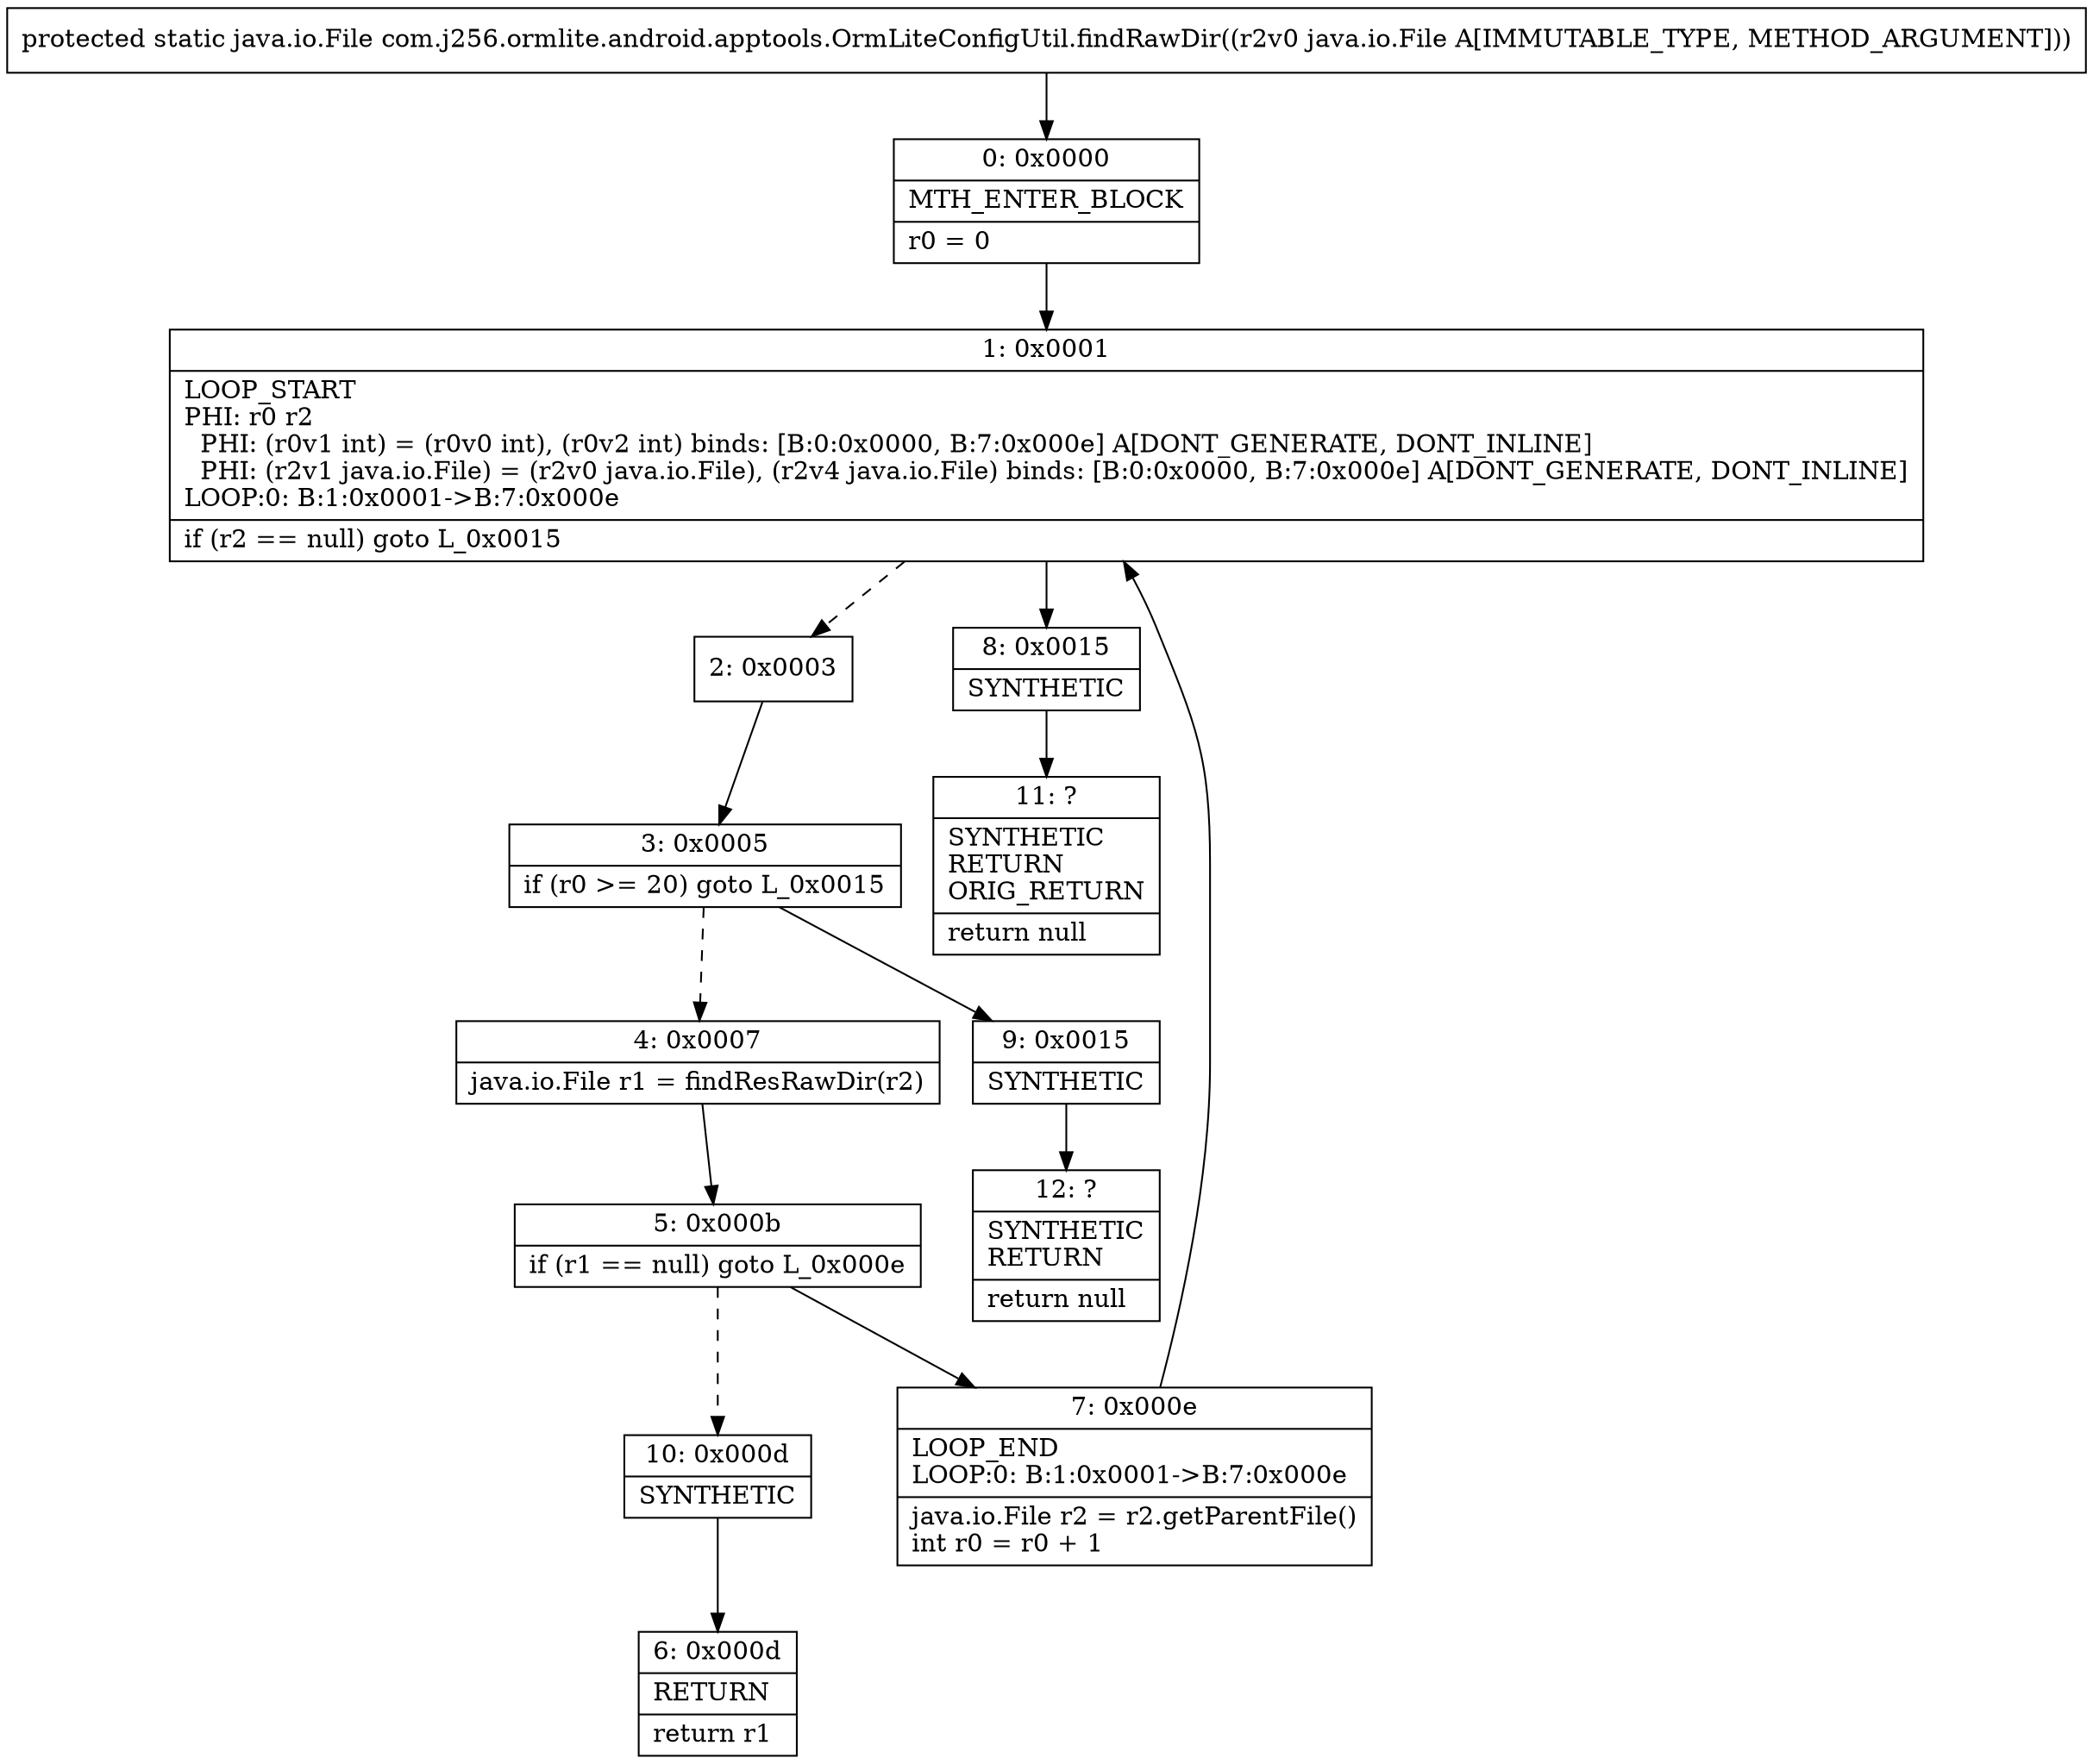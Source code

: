 digraph "CFG forcom.j256.ormlite.android.apptools.OrmLiteConfigUtil.findRawDir(Ljava\/io\/File;)Ljava\/io\/File;" {
Node_0 [shape=record,label="{0\:\ 0x0000|MTH_ENTER_BLOCK\l|r0 = 0\l}"];
Node_1 [shape=record,label="{1\:\ 0x0001|LOOP_START\lPHI: r0 r2 \l  PHI: (r0v1 int) = (r0v0 int), (r0v2 int) binds: [B:0:0x0000, B:7:0x000e] A[DONT_GENERATE, DONT_INLINE]\l  PHI: (r2v1 java.io.File) = (r2v0 java.io.File), (r2v4 java.io.File) binds: [B:0:0x0000, B:7:0x000e] A[DONT_GENERATE, DONT_INLINE]\lLOOP:0: B:1:0x0001\-\>B:7:0x000e\l|if (r2 == null) goto L_0x0015\l}"];
Node_2 [shape=record,label="{2\:\ 0x0003}"];
Node_3 [shape=record,label="{3\:\ 0x0005|if (r0 \>= 20) goto L_0x0015\l}"];
Node_4 [shape=record,label="{4\:\ 0x0007|java.io.File r1 = findResRawDir(r2)\l}"];
Node_5 [shape=record,label="{5\:\ 0x000b|if (r1 == null) goto L_0x000e\l}"];
Node_6 [shape=record,label="{6\:\ 0x000d|RETURN\l|return r1\l}"];
Node_7 [shape=record,label="{7\:\ 0x000e|LOOP_END\lLOOP:0: B:1:0x0001\-\>B:7:0x000e\l|java.io.File r2 = r2.getParentFile()\lint r0 = r0 + 1\l}"];
Node_8 [shape=record,label="{8\:\ 0x0015|SYNTHETIC\l}"];
Node_9 [shape=record,label="{9\:\ 0x0015|SYNTHETIC\l}"];
Node_10 [shape=record,label="{10\:\ 0x000d|SYNTHETIC\l}"];
Node_11 [shape=record,label="{11\:\ ?|SYNTHETIC\lRETURN\lORIG_RETURN\l|return null\l}"];
Node_12 [shape=record,label="{12\:\ ?|SYNTHETIC\lRETURN\l|return null\l}"];
MethodNode[shape=record,label="{protected static java.io.File com.j256.ormlite.android.apptools.OrmLiteConfigUtil.findRawDir((r2v0 java.io.File A[IMMUTABLE_TYPE, METHOD_ARGUMENT])) }"];
MethodNode -> Node_0;
Node_0 -> Node_1;
Node_1 -> Node_2[style=dashed];
Node_1 -> Node_8;
Node_2 -> Node_3;
Node_3 -> Node_4[style=dashed];
Node_3 -> Node_9;
Node_4 -> Node_5;
Node_5 -> Node_7;
Node_5 -> Node_10[style=dashed];
Node_7 -> Node_1;
Node_8 -> Node_11;
Node_9 -> Node_12;
Node_10 -> Node_6;
}

